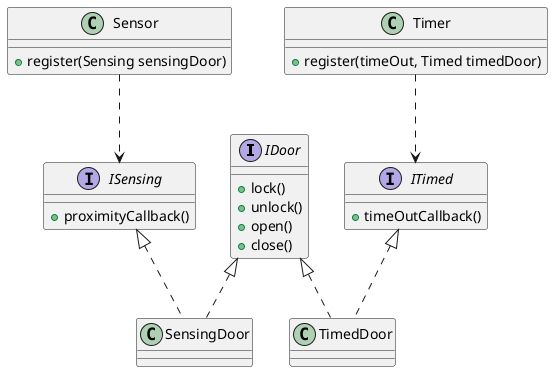 @startuml solutionISP
interface IDoor {
    + lock()
    + unlock()
    + open()
    + close()
}

interface ITimed {
    + timeOutCallback()
}

interface ISensing {
    + proximityCallback()
}

class SensingDoor {
}

class TimedDoor {
}

class Sensor {
    + register(Sensing sensingDoor)
}

class Timer {
    + register(timeOut, Timed timedDoor)
}

IDoor <|.. SensingDoor
IDoor <|.. TimedDoor
ISensing <|.. SensingDoor
ITimed <|.. TimedDoor
Sensor ..> ISensing
Timer ..> ITimed
@enduml
